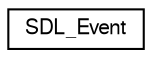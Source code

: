 digraph "Graphical Class Hierarchy"
{
  edge [fontname="FreeSans",fontsize="10",labelfontname="FreeSans",labelfontsize="10"];
  node [fontname="FreeSans",fontsize="10",shape=record];
  rankdir="LR";
  Node1 [label="SDL_Event",height=0.2,width=0.4,color="black", fillcolor="white", style="filled",URL="$df/d1f/union_s_d_l___event.html",tooltip="General event structure. "];
}
